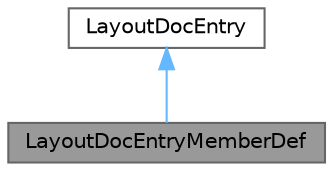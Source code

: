 digraph "LayoutDocEntryMemberDef"
{
 // INTERACTIVE_SVG=YES
 // LATEX_PDF_SIZE
  bgcolor="transparent";
  edge [fontname=Helvetica,fontsize=10,labelfontname=Helvetica,labelfontsize=10];
  node [fontname=Helvetica,fontsize=10,shape=box,height=0.2,width=0.4];
  Node1 [label="LayoutDocEntryMemberDef",height=0.2,width=0.4,color="gray40", fillcolor="grey60", style="filled", fontcolor="black",tooltip="Represents of a member definition list with configurable title."];
  Node2 -> Node1 [dir="back",color="steelblue1",style="solid"];
  Node2 [label="LayoutDocEntry",height=0.2,width=0.4,color="gray40", fillcolor="white", style="filled",URL="$d9/dba/struct_layout_doc_entry.html",tooltip="Base class representing a piece of a documentation page."];
}
